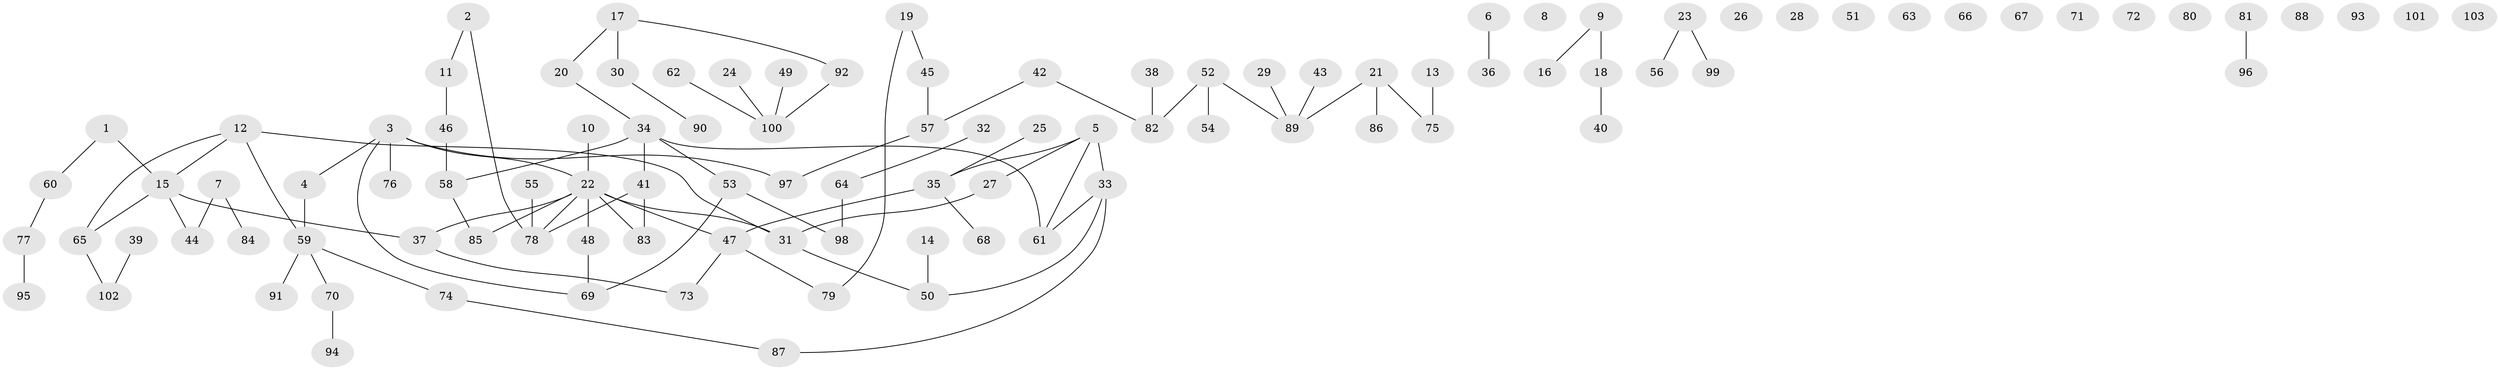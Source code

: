 // Generated by graph-tools (version 1.1) at 2025/25/03/09/25 03:25:21]
// undirected, 103 vertices, 99 edges
graph export_dot {
graph [start="1"]
  node [color=gray90,style=filled];
  1;
  2;
  3;
  4;
  5;
  6;
  7;
  8;
  9;
  10;
  11;
  12;
  13;
  14;
  15;
  16;
  17;
  18;
  19;
  20;
  21;
  22;
  23;
  24;
  25;
  26;
  27;
  28;
  29;
  30;
  31;
  32;
  33;
  34;
  35;
  36;
  37;
  38;
  39;
  40;
  41;
  42;
  43;
  44;
  45;
  46;
  47;
  48;
  49;
  50;
  51;
  52;
  53;
  54;
  55;
  56;
  57;
  58;
  59;
  60;
  61;
  62;
  63;
  64;
  65;
  66;
  67;
  68;
  69;
  70;
  71;
  72;
  73;
  74;
  75;
  76;
  77;
  78;
  79;
  80;
  81;
  82;
  83;
  84;
  85;
  86;
  87;
  88;
  89;
  90;
  91;
  92;
  93;
  94;
  95;
  96;
  97;
  98;
  99;
  100;
  101;
  102;
  103;
  1 -- 15;
  1 -- 60;
  2 -- 11;
  2 -- 78;
  3 -- 4;
  3 -- 22;
  3 -- 69;
  3 -- 76;
  3 -- 97;
  4 -- 59;
  5 -- 27;
  5 -- 33;
  5 -- 35;
  5 -- 61;
  6 -- 36;
  7 -- 44;
  7 -- 84;
  9 -- 16;
  9 -- 18;
  10 -- 22;
  11 -- 46;
  12 -- 15;
  12 -- 31;
  12 -- 59;
  12 -- 65;
  13 -- 75;
  14 -- 50;
  15 -- 37;
  15 -- 44;
  15 -- 65;
  17 -- 20;
  17 -- 30;
  17 -- 92;
  18 -- 40;
  19 -- 45;
  19 -- 79;
  20 -- 34;
  21 -- 75;
  21 -- 86;
  21 -- 89;
  22 -- 31;
  22 -- 37;
  22 -- 47;
  22 -- 48;
  22 -- 78;
  22 -- 83;
  22 -- 85;
  23 -- 56;
  23 -- 99;
  24 -- 100;
  25 -- 35;
  27 -- 31;
  29 -- 89;
  30 -- 90;
  31 -- 50;
  32 -- 64;
  33 -- 50;
  33 -- 61;
  33 -- 87;
  34 -- 41;
  34 -- 53;
  34 -- 58;
  34 -- 61;
  35 -- 47;
  35 -- 68;
  37 -- 73;
  38 -- 82;
  39 -- 102;
  41 -- 78;
  41 -- 83;
  42 -- 57;
  42 -- 82;
  43 -- 89;
  45 -- 57;
  46 -- 58;
  47 -- 73;
  47 -- 79;
  48 -- 69;
  49 -- 100;
  52 -- 54;
  52 -- 82;
  52 -- 89;
  53 -- 69;
  53 -- 98;
  55 -- 78;
  57 -- 97;
  58 -- 85;
  59 -- 70;
  59 -- 74;
  59 -- 91;
  60 -- 77;
  62 -- 100;
  64 -- 98;
  65 -- 102;
  70 -- 94;
  74 -- 87;
  77 -- 95;
  81 -- 96;
  92 -- 100;
}

